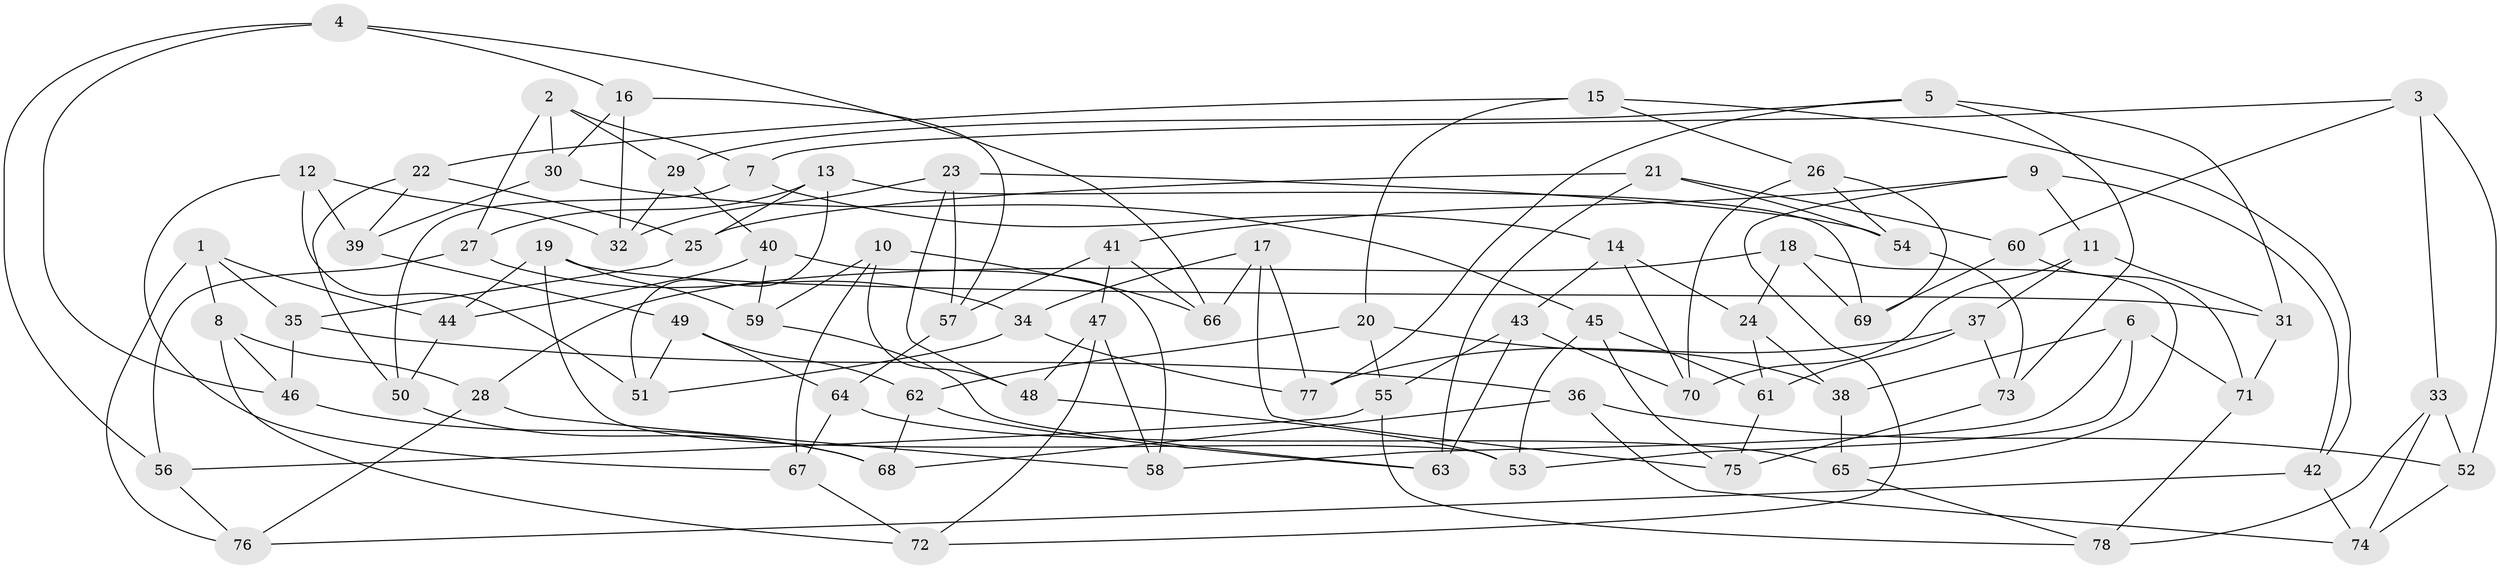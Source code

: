 // Generated by graph-tools (version 1.1) at 2025/11/02/27/25 16:11:43]
// undirected, 78 vertices, 156 edges
graph export_dot {
graph [start="1"]
  node [color=gray90,style=filled];
  1;
  2;
  3;
  4;
  5;
  6;
  7;
  8;
  9;
  10;
  11;
  12;
  13;
  14;
  15;
  16;
  17;
  18;
  19;
  20;
  21;
  22;
  23;
  24;
  25;
  26;
  27;
  28;
  29;
  30;
  31;
  32;
  33;
  34;
  35;
  36;
  37;
  38;
  39;
  40;
  41;
  42;
  43;
  44;
  45;
  46;
  47;
  48;
  49;
  50;
  51;
  52;
  53;
  54;
  55;
  56;
  57;
  58;
  59;
  60;
  61;
  62;
  63;
  64;
  65;
  66;
  67;
  68;
  69;
  70;
  71;
  72;
  73;
  74;
  75;
  76;
  77;
  78;
  1 -- 35;
  1 -- 8;
  1 -- 76;
  1 -- 44;
  2 -- 30;
  2 -- 27;
  2 -- 7;
  2 -- 29;
  3 -- 33;
  3 -- 52;
  3 -- 7;
  3 -- 60;
  4 -- 56;
  4 -- 16;
  4 -- 46;
  4 -- 66;
  5 -- 73;
  5 -- 29;
  5 -- 31;
  5 -- 77;
  6 -- 58;
  6 -- 53;
  6 -- 71;
  6 -- 38;
  7 -- 50;
  7 -- 14;
  8 -- 46;
  8 -- 28;
  8 -- 72;
  9 -- 72;
  9 -- 42;
  9 -- 11;
  9 -- 41;
  10 -- 66;
  10 -- 67;
  10 -- 59;
  10 -- 48;
  11 -- 37;
  11 -- 31;
  11 -- 70;
  12 -- 32;
  12 -- 39;
  12 -- 67;
  12 -- 51;
  13 -- 69;
  13 -- 51;
  13 -- 27;
  13 -- 25;
  14 -- 70;
  14 -- 43;
  14 -- 24;
  15 -- 22;
  15 -- 42;
  15 -- 26;
  15 -- 20;
  16 -- 30;
  16 -- 32;
  16 -- 57;
  17 -- 75;
  17 -- 66;
  17 -- 34;
  17 -- 77;
  18 -- 69;
  18 -- 28;
  18 -- 24;
  18 -- 65;
  19 -- 44;
  19 -- 59;
  19 -- 31;
  19 -- 53;
  20 -- 62;
  20 -- 55;
  20 -- 38;
  21 -- 25;
  21 -- 60;
  21 -- 54;
  21 -- 63;
  22 -- 50;
  22 -- 39;
  22 -- 25;
  23 -- 48;
  23 -- 54;
  23 -- 57;
  23 -- 32;
  24 -- 61;
  24 -- 38;
  25 -- 35;
  26 -- 54;
  26 -- 70;
  26 -- 69;
  27 -- 34;
  27 -- 56;
  28 -- 76;
  28 -- 58;
  29 -- 32;
  29 -- 40;
  30 -- 39;
  30 -- 45;
  31 -- 71;
  33 -- 52;
  33 -- 74;
  33 -- 78;
  34 -- 77;
  34 -- 51;
  35 -- 36;
  35 -- 46;
  36 -- 74;
  36 -- 52;
  36 -- 68;
  37 -- 73;
  37 -- 77;
  37 -- 61;
  38 -- 65;
  39 -- 49;
  40 -- 58;
  40 -- 59;
  40 -- 44;
  41 -- 66;
  41 -- 57;
  41 -- 47;
  42 -- 74;
  42 -- 76;
  43 -- 70;
  43 -- 55;
  43 -- 63;
  44 -- 50;
  45 -- 61;
  45 -- 75;
  45 -- 53;
  46 -- 68;
  47 -- 72;
  47 -- 58;
  47 -- 48;
  48 -- 53;
  49 -- 64;
  49 -- 51;
  49 -- 62;
  50 -- 68;
  52 -- 74;
  54 -- 73;
  55 -- 56;
  55 -- 78;
  56 -- 76;
  57 -- 64;
  59 -- 63;
  60 -- 69;
  60 -- 71;
  61 -- 75;
  62 -- 63;
  62 -- 68;
  64 -- 67;
  64 -- 65;
  65 -- 78;
  67 -- 72;
  71 -- 78;
  73 -- 75;
}
